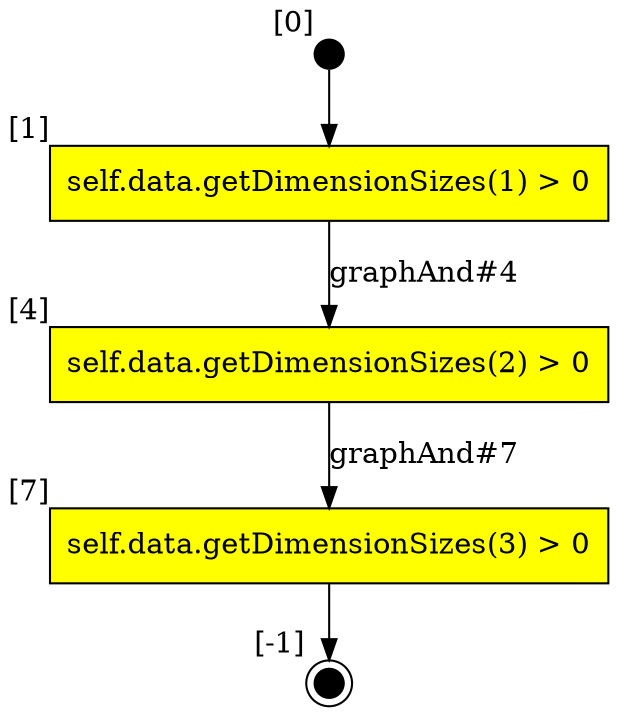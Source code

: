 digraph CLG {
  0 [style=filled, fillcolor=black, shape="circle", label="", fixedsize=true, width=.2, height=.2, xlabel="[0]"];
  1 [shape="box", label="self.data.getDimensionSizes(1) > 0", style=filled, fillcolor=yellow, xlabel="[1]"];
  4 [shape="box", label="self.data.getDimensionSizes(2) > 0", style=filled, fillcolor=yellow, xlabel="[4]"];
  7 [shape="box", label="self.data.getDimensionSizes(3) > 0", style=filled, fillcolor=yellow, xlabel="[7]"];
  8 [style=filled, fillcolor=black, shape="doublecircle", label="", fixedsize=true, width=.2, height=.2, xlabel="[-1]"];
  0 -> 1;
  1 -> 4[label="graphAnd#4"];
  7 -> 8;
  4 -> 7[label="graphAnd#7"];
}
